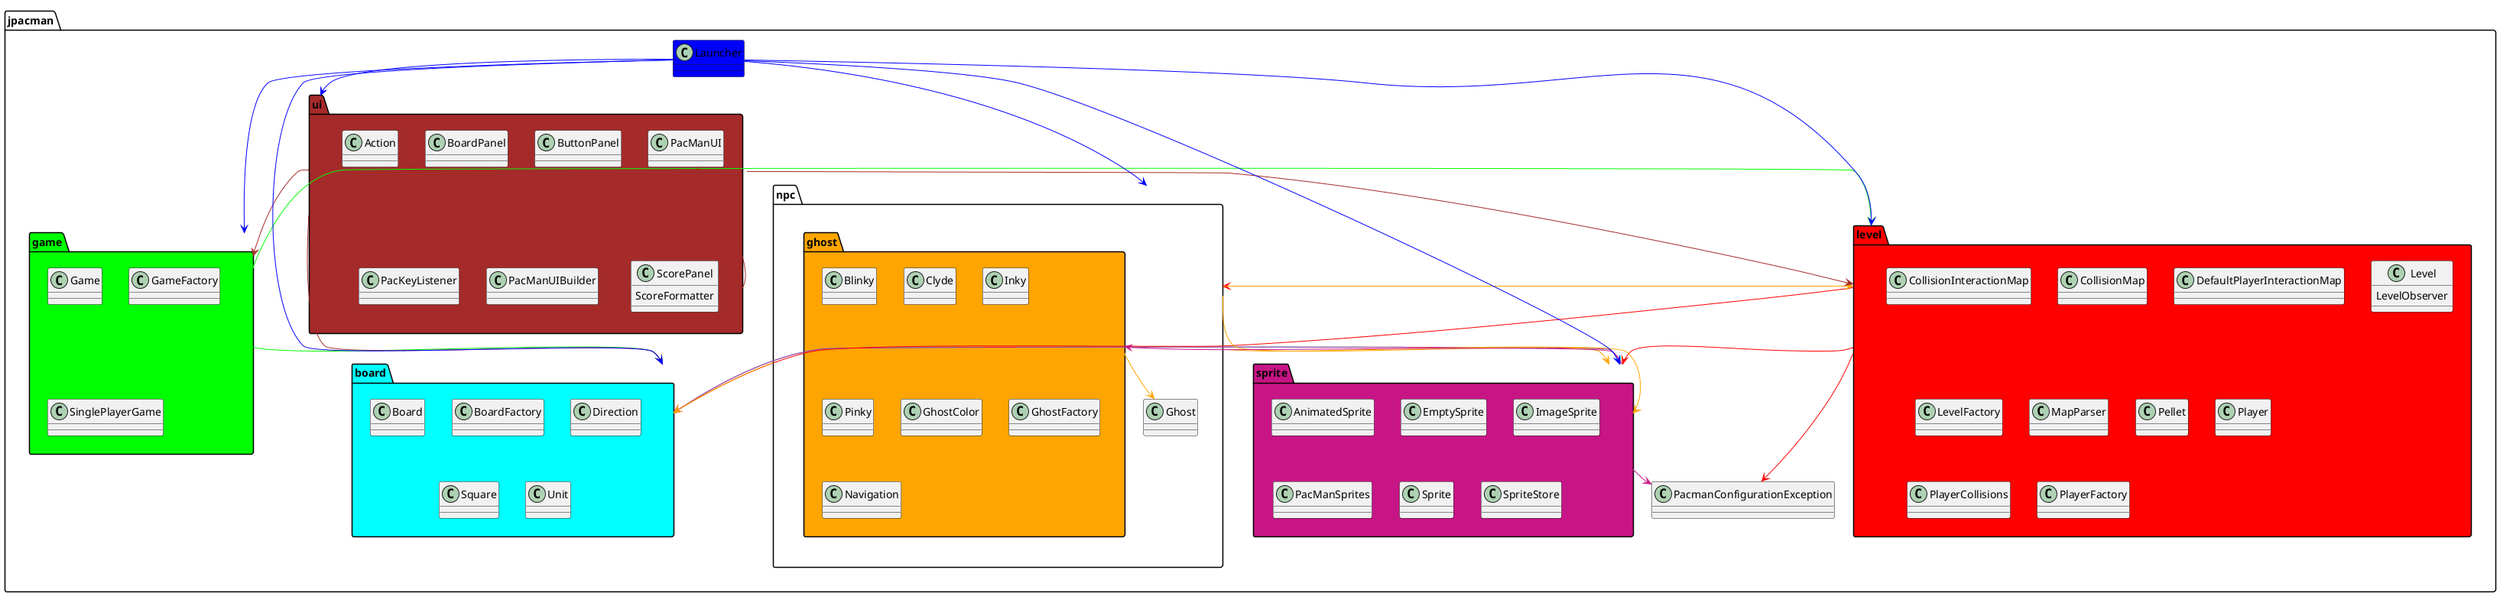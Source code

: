 @startuml
package jpacman{
package board #Cyan {
class Board
class BoardFactory
class Direction
class Square
class Unit
}

package game #Lime {
class Game
class GameFactory
class SinglePlayerGame
}
package level #Red{
class CollisionInteractionMap
class CollisionMap
class DefaultPlayerInteractionMap
class Level
class LevelFactory
class MapParser
class Pellet
class Player
class PlayerCollisions
class PlayerFactory
}
Level : LevelObserver
package npc  {
package ghost #Orange{
class Blinky
class Clyde
class Inky
class Pinky
class GhostColor
class GhostFactory
class Navigation
}
class Ghost

}
package sprite #MediumVioletRed{
class AnimatedSprite
class EmptySprite
class ImageSprite
class PacManSprites
class Sprite
class SpriteStore
}
package ui #Brown{
class Action
class BoardPanel
class ButtonPanel
class PacKeyListener
class PacManUI
class PacManUIBuilder
class ScorePanel
ScorePanel : ScoreFormatter
}
class Launcher #Blue
class PacmanConfigurationException
}

board -[#Cyan]-> sprite

game -[#Lime]-> board
game -[#Lime]-> level

level -[#Red]-> board
level -[#Red]-> npc
level -[#Red]-> PacmanConfigurationException
level -[#Red]-> sprite


npc -[#Orange]-> board
npc -[#Orange]-> level
npc -[#Orange]-> sprite
ghost -[#Orange]-> Ghost
npc -[#Orange]-> sprite


sprite -[#MediumVioletRed]-> PacmanConfigurationException
sprite -[#MediumVioletRed]-> board
sprite -[#MediumVioletRed]-> ghost


ui -[#Brown]-> board
ui -[#Brown]-> game
PacManUI -[#Brown]-> ScorePanel::ScoreFormatter
ui -[#Brown]-> level

Launcher -[#Blue]-> board
Launcher -[#Blue]-> game
Launcher -[#Blue]-> level
Launcher -[#Blue]-> npc
Launcher -[#Blue]-> sprite
Launcher -[#Blue]-> ui


@enduml